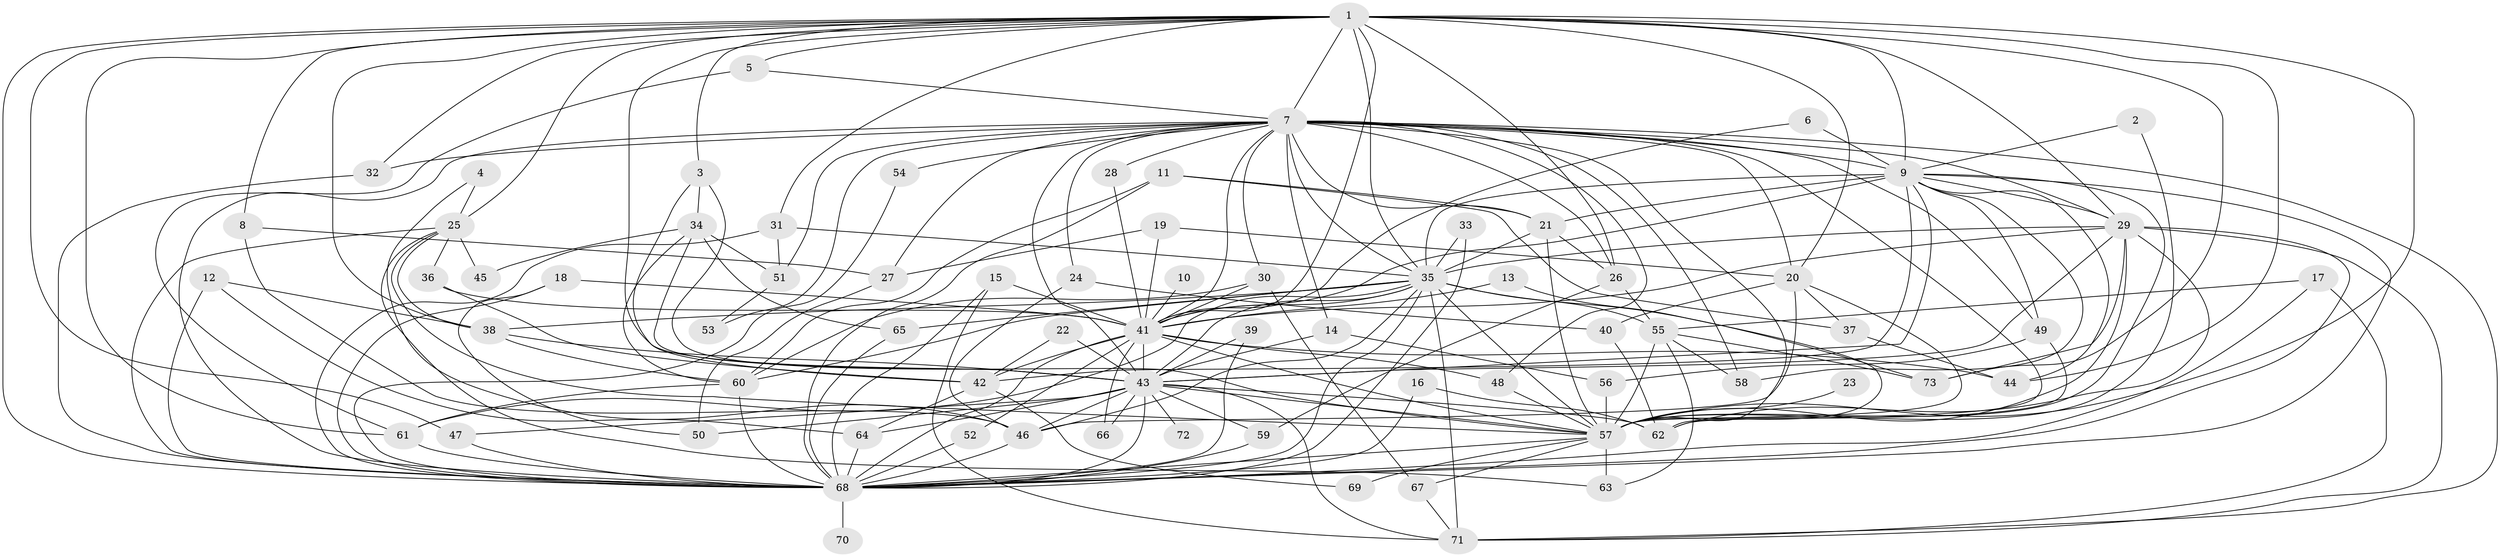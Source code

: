 // original degree distribution, {17: 0.00684931506849315, 28: 0.0136986301369863, 27: 0.00684931506849315, 25: 0.00684931506849315, 32: 0.00684931506849315, 34: 0.00684931506849315, 20: 0.0136986301369863, 19: 0.00684931506849315, 2: 0.5547945205479452, 7: 0.03424657534246575, 8: 0.0136986301369863, 5: 0.02054794520547945, 6: 0.02054794520547945, 4: 0.0821917808219178, 3: 0.2054794520547945}
// Generated by graph-tools (version 1.1) at 2025/01/03/09/25 03:01:32]
// undirected, 73 vertices, 205 edges
graph export_dot {
graph [start="1"]
  node [color=gray90,style=filled];
  1;
  2;
  3;
  4;
  5;
  6;
  7;
  8;
  9;
  10;
  11;
  12;
  13;
  14;
  15;
  16;
  17;
  18;
  19;
  20;
  21;
  22;
  23;
  24;
  25;
  26;
  27;
  28;
  29;
  30;
  31;
  32;
  33;
  34;
  35;
  36;
  37;
  38;
  39;
  40;
  41;
  42;
  43;
  44;
  45;
  46;
  47;
  48;
  49;
  50;
  51;
  52;
  53;
  54;
  55;
  56;
  57;
  58;
  59;
  60;
  61;
  62;
  63;
  64;
  65;
  66;
  67;
  68;
  69;
  70;
  71;
  72;
  73;
  1 -- 3 [weight=1.0];
  1 -- 5 [weight=1.0];
  1 -- 7 [weight=3.0];
  1 -- 8 [weight=1.0];
  1 -- 9 [weight=2.0];
  1 -- 20 [weight=1.0];
  1 -- 25 [weight=2.0];
  1 -- 26 [weight=1.0];
  1 -- 29 [weight=3.0];
  1 -- 31 [weight=1.0];
  1 -- 32 [weight=1.0];
  1 -- 35 [weight=2.0];
  1 -- 38 [weight=1.0];
  1 -- 41 [weight=3.0];
  1 -- 43 [weight=4.0];
  1 -- 44 [weight=1.0];
  1 -- 47 [weight=1.0];
  1 -- 57 [weight=5.0];
  1 -- 61 [weight=1.0];
  1 -- 68 [weight=2.0];
  1 -- 73 [weight=1.0];
  2 -- 9 [weight=1.0];
  2 -- 57 [weight=1.0];
  3 -- 34 [weight=1.0];
  3 -- 42 [weight=1.0];
  3 -- 57 [weight=1.0];
  4 -- 25 [weight=1.0];
  4 -- 46 [weight=1.0];
  5 -- 7 [weight=1.0];
  5 -- 61 [weight=1.0];
  6 -- 9 [weight=1.0];
  6 -- 41 [weight=1.0];
  7 -- 9 [weight=1.0];
  7 -- 14 [weight=1.0];
  7 -- 20 [weight=1.0];
  7 -- 21 [weight=1.0];
  7 -- 24 [weight=1.0];
  7 -- 26 [weight=1.0];
  7 -- 27 [weight=1.0];
  7 -- 28 [weight=1.0];
  7 -- 29 [weight=1.0];
  7 -- 30 [weight=1.0];
  7 -- 32 [weight=1.0];
  7 -- 35 [weight=1.0];
  7 -- 41 [weight=1.0];
  7 -- 43 [weight=2.0];
  7 -- 48 [weight=1.0];
  7 -- 49 [weight=1.0];
  7 -- 51 [weight=1.0];
  7 -- 53 [weight=1.0];
  7 -- 54 [weight=1.0];
  7 -- 57 [weight=1.0];
  7 -- 58 [weight=1.0];
  7 -- 62 [weight=1.0];
  7 -- 68 [weight=1.0];
  7 -- 71 [weight=1.0];
  8 -- 27 [weight=1.0];
  8 -- 46 [weight=1.0];
  9 -- 21 [weight=1.0];
  9 -- 29 [weight=1.0];
  9 -- 35 [weight=3.0];
  9 -- 41 [weight=2.0];
  9 -- 42 [weight=1.0];
  9 -- 43 [weight=1.0];
  9 -- 44 [weight=1.0];
  9 -- 49 [weight=1.0];
  9 -- 57 [weight=1.0];
  9 -- 58 [weight=1.0];
  9 -- 68 [weight=1.0];
  10 -- 41 [weight=1.0];
  11 -- 21 [weight=1.0];
  11 -- 37 [weight=1.0];
  11 -- 60 [weight=1.0];
  11 -- 68 [weight=1.0];
  12 -- 38 [weight=1.0];
  12 -- 64 [weight=1.0];
  12 -- 68 [weight=2.0];
  13 -- 41 [weight=1.0];
  13 -- 57 [weight=1.0];
  14 -- 43 [weight=1.0];
  14 -- 56 [weight=1.0];
  15 -- 41 [weight=1.0];
  15 -- 68 [weight=1.0];
  15 -- 71 [weight=1.0];
  16 -- 62 [weight=1.0];
  16 -- 68 [weight=1.0];
  17 -- 55 [weight=1.0];
  17 -- 68 [weight=1.0];
  17 -- 71 [weight=1.0];
  18 -- 41 [weight=1.0];
  18 -- 50 [weight=1.0];
  18 -- 68 [weight=1.0];
  19 -- 20 [weight=1.0];
  19 -- 27 [weight=1.0];
  19 -- 41 [weight=1.0];
  20 -- 37 [weight=1.0];
  20 -- 40 [weight=1.0];
  20 -- 46 [weight=1.0];
  20 -- 57 [weight=1.0];
  21 -- 26 [weight=1.0];
  21 -- 35 [weight=1.0];
  21 -- 57 [weight=2.0];
  22 -- 42 [weight=1.0];
  22 -- 43 [weight=1.0];
  23 -- 57 [weight=1.0];
  24 -- 40 [weight=1.0];
  24 -- 46 [weight=1.0];
  25 -- 36 [weight=1.0];
  25 -- 38 [weight=1.0];
  25 -- 45 [weight=2.0];
  25 -- 57 [weight=1.0];
  25 -- 63 [weight=1.0];
  25 -- 68 [weight=1.0];
  26 -- 55 [weight=1.0];
  26 -- 59 [weight=1.0];
  27 -- 50 [weight=1.0];
  28 -- 41 [weight=1.0];
  29 -- 35 [weight=3.0];
  29 -- 41 [weight=1.0];
  29 -- 43 [weight=2.0];
  29 -- 57 [weight=1.0];
  29 -- 62 [weight=1.0];
  29 -- 68 [weight=2.0];
  29 -- 71 [weight=1.0];
  29 -- 73 [weight=1.0];
  30 -- 41 [weight=1.0];
  30 -- 60 [weight=1.0];
  30 -- 67 [weight=1.0];
  31 -- 35 [weight=1.0];
  31 -- 51 [weight=1.0];
  31 -- 68 [weight=1.0];
  32 -- 68 [weight=1.0];
  33 -- 35 [weight=1.0];
  33 -- 68 [weight=1.0];
  34 -- 43 [weight=1.0];
  34 -- 45 [weight=1.0];
  34 -- 51 [weight=1.0];
  34 -- 60 [weight=1.0];
  34 -- 65 [weight=1.0];
  35 -- 38 [weight=1.0];
  35 -- 41 [weight=1.0];
  35 -- 43 [weight=1.0];
  35 -- 46 [weight=1.0];
  35 -- 55 [weight=1.0];
  35 -- 57 [weight=1.0];
  35 -- 60 [weight=1.0];
  35 -- 61 [weight=1.0];
  35 -- 65 [weight=1.0];
  35 -- 68 [weight=2.0];
  35 -- 71 [weight=1.0];
  35 -- 73 [weight=1.0];
  36 -- 41 [weight=1.0];
  36 -- 42 [weight=1.0];
  37 -- 44 [weight=1.0];
  38 -- 43 [weight=1.0];
  38 -- 60 [weight=1.0];
  39 -- 43 [weight=1.0];
  39 -- 68 [weight=1.0];
  40 -- 62 [weight=1.0];
  41 -- 42 [weight=2.0];
  41 -- 43 [weight=1.0];
  41 -- 44 [weight=1.0];
  41 -- 48 [weight=1.0];
  41 -- 52 [weight=1.0];
  41 -- 57 [weight=1.0];
  41 -- 66 [weight=1.0];
  41 -- 68 [weight=1.0];
  42 -- 64 [weight=1.0];
  42 -- 69 [weight=1.0];
  43 -- 46 [weight=1.0];
  43 -- 47 [weight=1.0];
  43 -- 50 [weight=1.0];
  43 -- 57 [weight=1.0];
  43 -- 59 [weight=1.0];
  43 -- 62 [weight=1.0];
  43 -- 64 [weight=1.0];
  43 -- 66 [weight=1.0];
  43 -- 68 [weight=1.0];
  43 -- 71 [weight=1.0];
  43 -- 72 [weight=1.0];
  46 -- 68 [weight=1.0];
  47 -- 68 [weight=1.0];
  48 -- 57 [weight=1.0];
  49 -- 56 [weight=1.0];
  49 -- 62 [weight=2.0];
  51 -- 53 [weight=1.0];
  52 -- 68 [weight=1.0];
  54 -- 68 [weight=1.0];
  55 -- 57 [weight=1.0];
  55 -- 58 [weight=1.0];
  55 -- 63 [weight=1.0];
  55 -- 73 [weight=1.0];
  56 -- 57 [weight=2.0];
  57 -- 63 [weight=1.0];
  57 -- 67 [weight=1.0];
  57 -- 68 [weight=1.0];
  57 -- 69 [weight=1.0];
  59 -- 68 [weight=1.0];
  60 -- 61 [weight=1.0];
  60 -- 68 [weight=1.0];
  61 -- 68 [weight=1.0];
  64 -- 68 [weight=1.0];
  65 -- 68 [weight=1.0];
  67 -- 71 [weight=1.0];
  68 -- 70 [weight=1.0];
}
